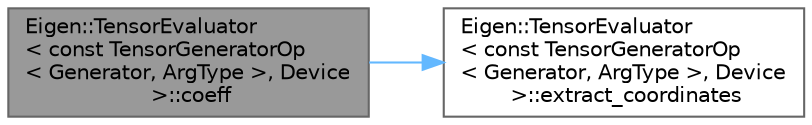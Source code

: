 digraph "Eigen::TensorEvaluator&lt; const TensorGeneratorOp&lt; Generator, ArgType &gt;, Device &gt;::coeff"
{
 // LATEX_PDF_SIZE
  bgcolor="transparent";
  edge [fontname=Helvetica,fontsize=10,labelfontname=Helvetica,labelfontsize=10];
  node [fontname=Helvetica,fontsize=10,shape=box,height=0.2,width=0.4];
  rankdir="LR";
  Node1 [id="Node000001",label="Eigen::TensorEvaluator\l\< const TensorGeneratorOp\l\< Generator, ArgType \>, Device\l \>::coeff",height=0.2,width=0.4,color="gray40", fillcolor="grey60", style="filled", fontcolor="black",tooltip=" "];
  Node1 -> Node2 [id="edge1_Node000001_Node000002",color="steelblue1",style="solid",tooltip=" "];
  Node2 [id="Node000002",label="Eigen::TensorEvaluator\l\< const TensorGeneratorOp\l\< Generator, ArgType \>, Device\l \>::extract_coordinates",height=0.2,width=0.4,color="grey40", fillcolor="white", style="filled",URL="$struct_eigen_1_1_tensor_evaluator_3_01const_01_tensor_generator_op_3_01_generator_00_01_arg_type_01_4_00_01_device_01_4.html#a707e532ae9208c2035f79e484deccde5",tooltip=" "];
}
